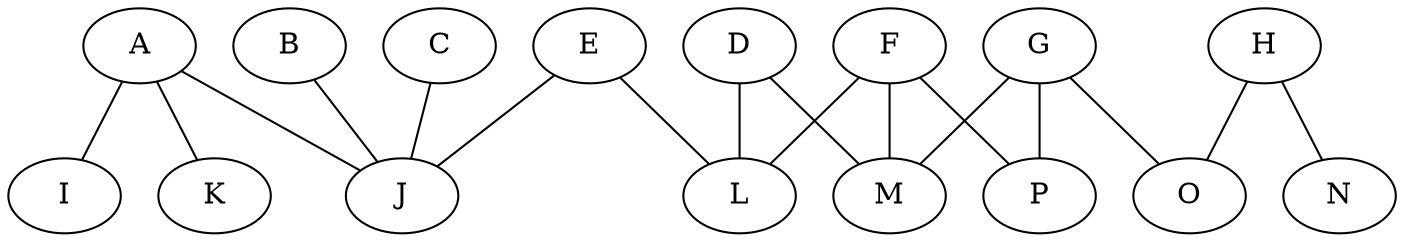 strict graph "6MaximumMatching" {
	A -- I
	A -- J
	A -- K
	B -- J
	C -- J
	D -- L
	D -- M
	E -- J
	E -- L
	F -- L
	F -- M
	F -- P
	G -- M
	G -- O
	G -- P
	H -- N
	H -- O
}
